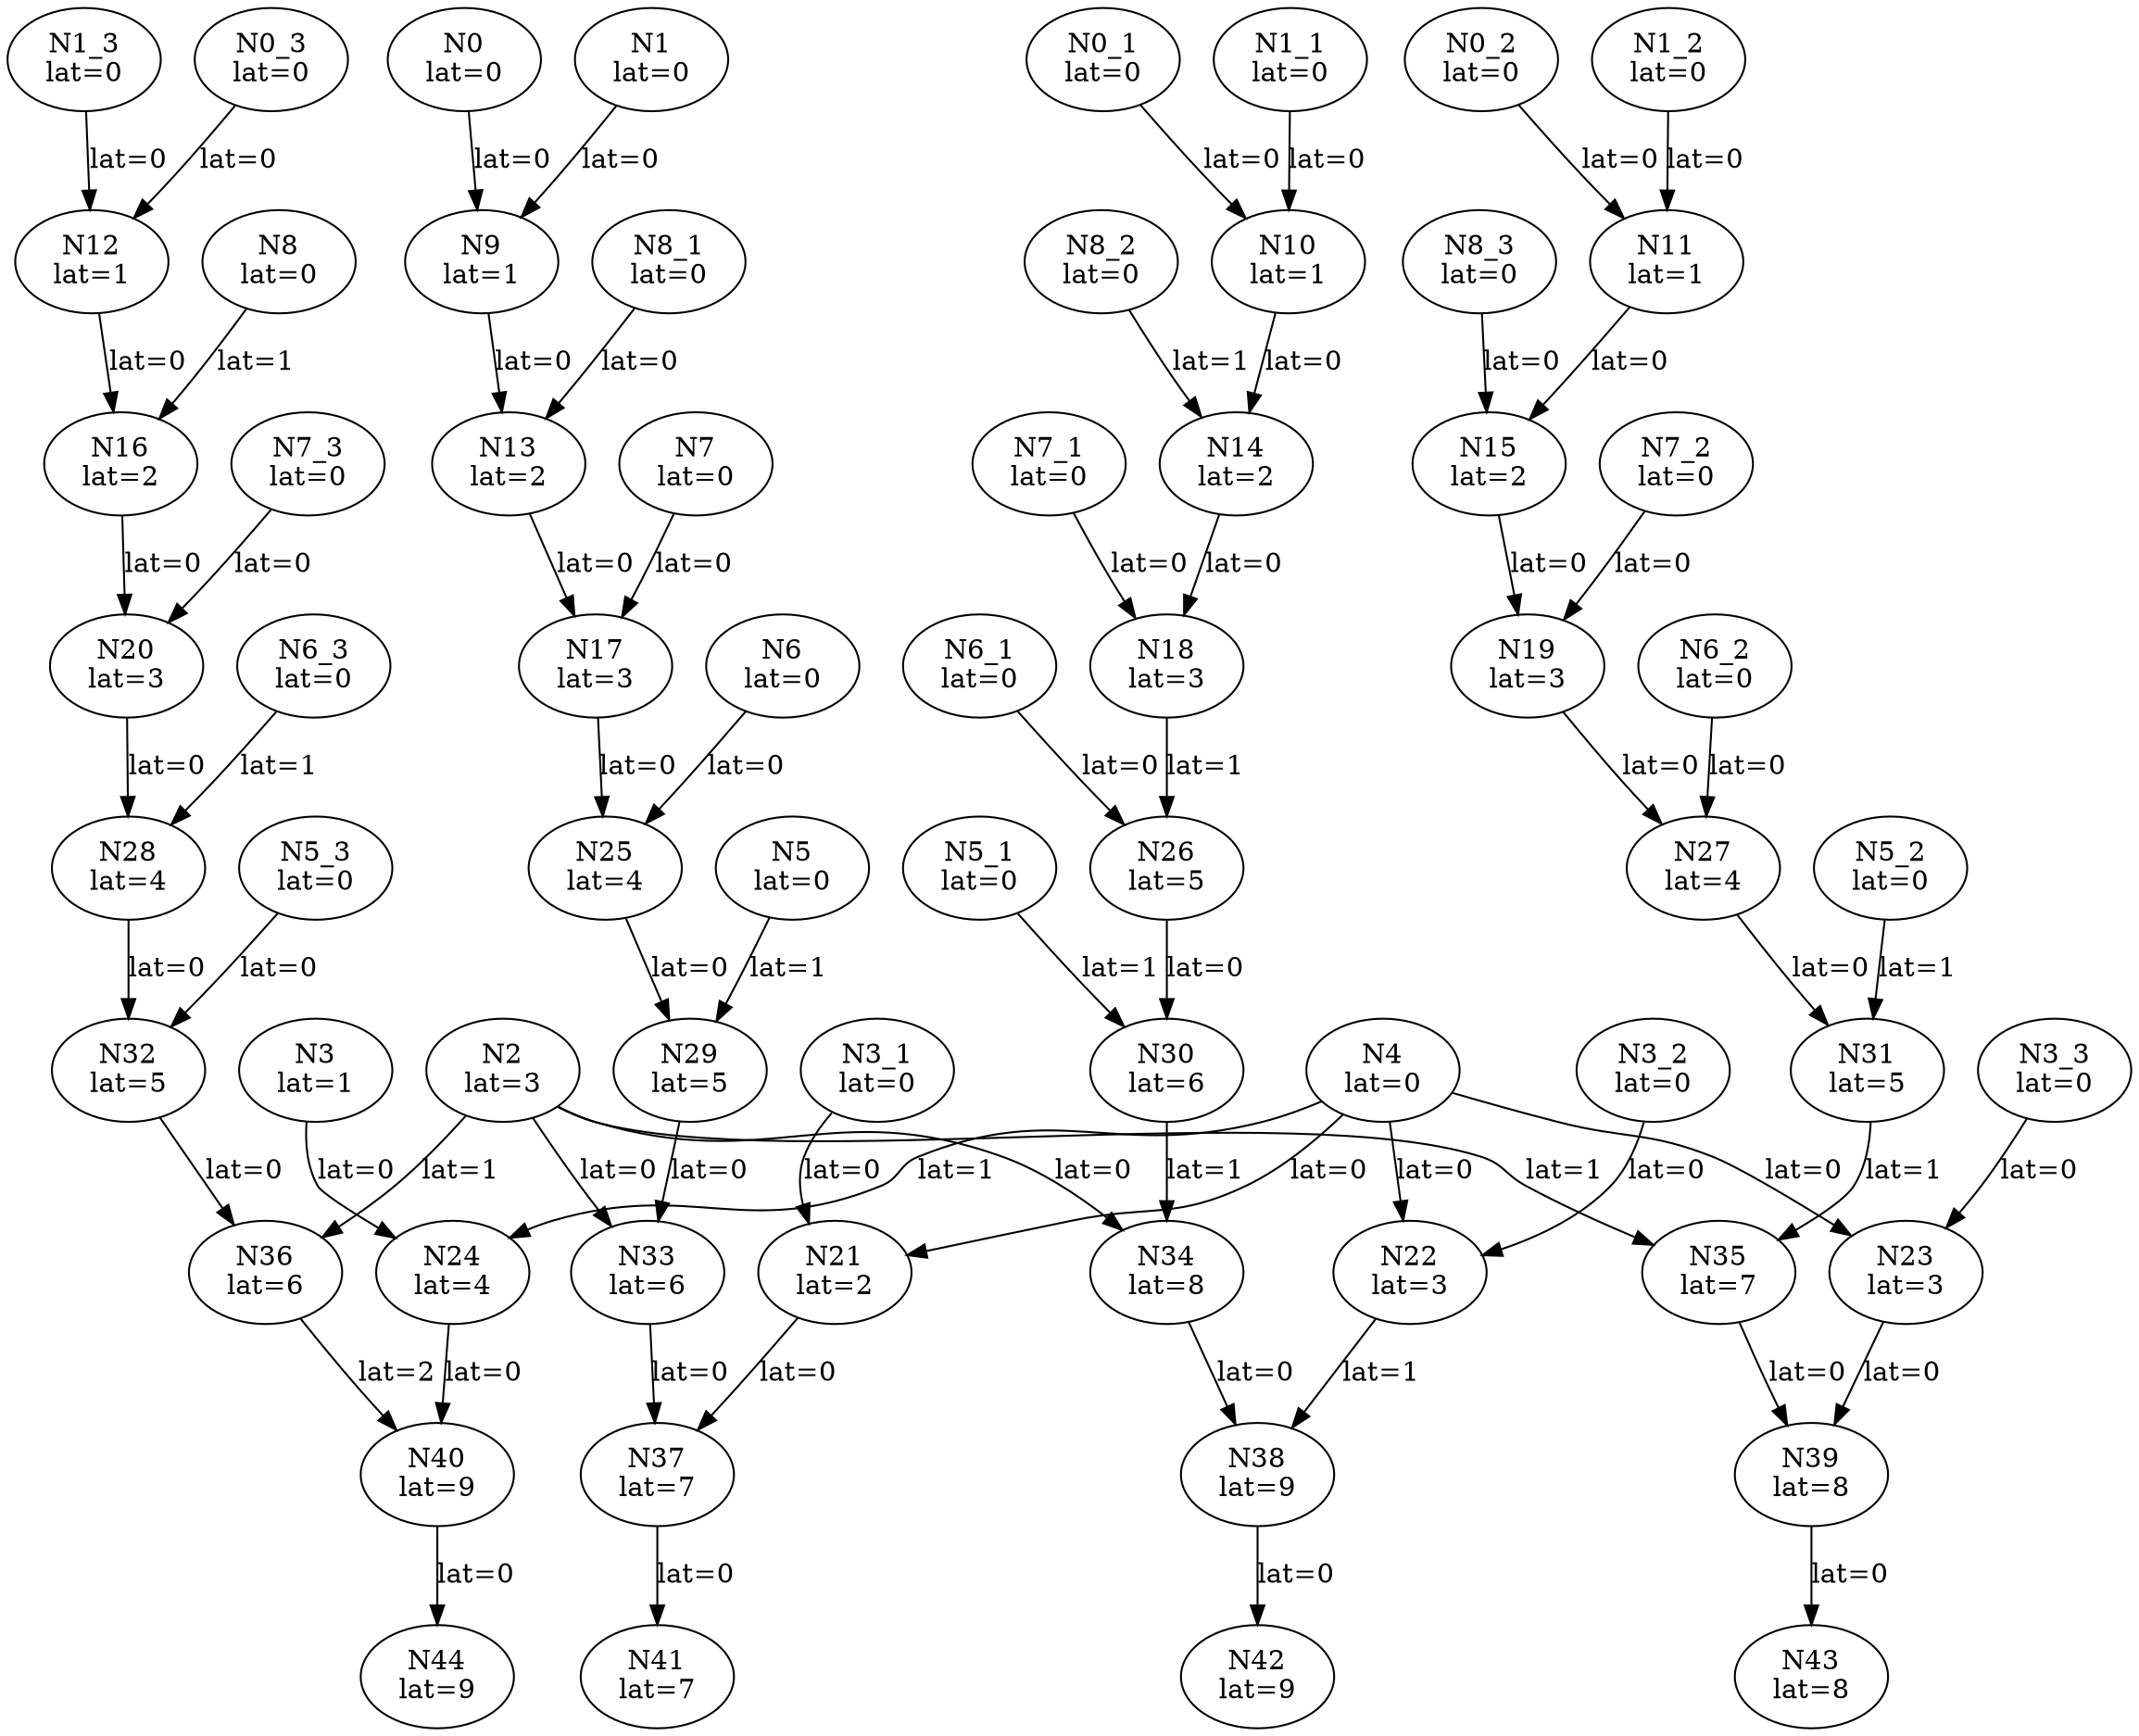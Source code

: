 Digraph G {
"N0"[label = "\N\nlat=0"];
"N0_1"[label = "\N\nlat=0"];
"N0_2"[label = "\N\nlat=0"];
"N0_3"[label = "\N\nlat=0"];
"N1"[label = "\N\nlat=0"];
"N1_1"[label = "\N\nlat=0"];
"N1_2"[label = "\N\nlat=0"];
"N1_3"[label = "\N\nlat=0"];
"N2"[label = "\N\nlat=3"];
"N3"[label = "\N\nlat=1"];
"N3_1"[label = "\N\nlat=0"];
"N3_2"[label = "\N\nlat=0"];
"N3_3"[label = "\N\nlat=0"];
"N4"[label = "\N\nlat=0"];
"N5"[label = "\N\nlat=0"];
"N5_1"[label = "\N\nlat=0"];
"N5_2"[label = "\N\nlat=0"];
"N5_3"[label = "\N\nlat=0"];
"N6"[label = "\N\nlat=0"];
"N6_1"[label = "\N\nlat=0"];
"N6_2"[label = "\N\nlat=0"];
"N6_3"[label = "\N\nlat=0"];
"N7"[label = "\N\nlat=0"];
"N7_1"[label = "\N\nlat=0"];
"N7_2"[label = "\N\nlat=0"];
"N7_3"[label = "\N\nlat=0"];
"N8"[label = "\N\nlat=0"];
"N8_1"[label = "\N\nlat=0"];
"N8_2"[label = "\N\nlat=0"];
"N8_3"[label = "\N\nlat=0"];
"N41"[label = "\N\nlat=7"];
"N37"->"N41"[label = "lat=0"];
"N42"[label = "\N\nlat=9"];
"N38"->"N42"[label = "lat=0"];
"N43"[label = "\N\nlat=8"];
"N39"->"N43"[label = "lat=0"];
"N44"[label = "\N\nlat=9"];
"N40"->"N44"[label = "lat=0"];
"N9"[label = "\N\nlat=1"];
"N0"->"N9"[label = "lat=0"];
"N1"->"N9"[label = "lat=0"];
"N10"[label = "\N\nlat=1"];
"N0_1"->"N10"[label = "lat=0"];
"N1_1"->"N10"[label = "lat=0"];
"N11"[label = "\N\nlat=1"];
"N0_2"->"N11"[label = "lat=0"];
"N1_2"->"N11"[label = "lat=0"];
"N12"[label = "\N\nlat=1"];
"N0_3"->"N12"[label = "lat=0"];
"N1_3"->"N12"[label = "lat=0"];
"N13"[label = "\N\nlat=2"];
"N8_1"->"N13"[label = "lat=0"];
"N9"->"N13"[label = "lat=0"];
"N14"[label = "\N\nlat=2"];
"N8_2"->"N14"[label = "lat=1"];
"N10"->"N14"[label = "lat=0"];
"N15"[label = "\N\nlat=2"];
"N8_3"->"N15"[label = "lat=0"];
"N11"->"N15"[label = "lat=0"];
"N16"[label = "\N\nlat=2"];
"N8"->"N16"[label = "lat=1"];
"N12"->"N16"[label = "lat=0"];
"N17"[label = "\N\nlat=3"];
"N7"->"N17"[label = "lat=0"];
"N13"->"N17"[label = "lat=0"];
"N18"[label = "\N\nlat=3"];
"N7_1"->"N18"[label = "lat=0"];
"N14"->"N18"[label = "lat=0"];
"N19"[label = "\N\nlat=3"];
"N7_2"->"N19"[label = "lat=0"];
"N15"->"N19"[label = "lat=0"];
"N20"[label = "\N\nlat=3"];
"N7_3"->"N20"[label = "lat=0"];
"N16"->"N20"[label = "lat=0"];
"N21"[label = "\N\nlat=2"];
"N3_1"->"N21"[label = "lat=0"];
"N4"->"N21"[label = "lat=0"];
"N22"[label = "\N\nlat=3"];
"N3_2"->"N22"[label = "lat=0"];
"N4"->"N22"[label = "lat=0"];
"N23"[label = "\N\nlat=3"];
"N3_3"->"N23"[label = "lat=0"];
"N4"->"N23"[label = "lat=0"];
"N24"[label = "\N\nlat=4"];
"N3"->"N24"[label = "lat=0"];
"N4"->"N24"[label = "lat=1"];
"N25"[label = "\N\nlat=4"];
"N6"->"N25"[label = "lat=0"];
"N17"->"N25"[label = "lat=0"];
"N26"[label = "\N\nlat=5"];
"N6_1"->"N26"[label = "lat=0"];
"N18"->"N26"[label = "lat=1"];
"N27"[label = "\N\nlat=4"];
"N6_2"->"N27"[label = "lat=0"];
"N19"->"N27"[label = "lat=0"];
"N28"[label = "\N\nlat=4"];
"N6_3"->"N28"[label = "lat=1"];
"N20"->"N28"[label = "lat=0"];
"N29"[label = "\N\nlat=5"];
"N5"->"N29"[label = "lat=1"];
"N25"->"N29"[label = "lat=0"];
"N30"[label = "\N\nlat=6"];
"N5_1"->"N30"[label = "lat=1"];
"N26"->"N30"[label = "lat=0"];
"N31"[label = "\N\nlat=5"];
"N5_2"->"N31"[label = "lat=1"];
"N27"->"N31"[label = "lat=0"];
"N32"[label = "\N\nlat=5"];
"N5_3"->"N32"[label = "lat=0"];
"N28"->"N32"[label = "lat=0"];
"N40"[label = "\N\nlat=9"];
"N24"->"N40"[label = "lat=0"];
"N36"->"N40"[label = "lat=2"];
"N39"[label = "\N\nlat=8"];
"N23"->"N39"[label = "lat=0"];
"N35"->"N39"[label = "lat=0"];
"N38"[label = "\N\nlat=9"];
"N22"->"N38"[label = "lat=1"];
"N34"->"N38"[label = "lat=0"];
"N37"[label = "\N\nlat=7"];
"N21"->"N37"[label = "lat=0"];
"N33"->"N37"[label = "lat=0"];
"N36"[label = "\N\nlat=6"];
"N2"->"N36"[label = "lat=1"];
"N32"->"N36"[label = "lat=0"];
"N35"[label = "\N\nlat=7"];
"N2"->"N35"[label = "lat=1"];
"N31"->"N35"[label = "lat=1"];
"N34"[label = "\N\nlat=8"];
"N2"->"N34"[label = "lat=0"];
"N30"->"N34"[label = "lat=1"];
"N33"[label = "\N\nlat=6"];
"N2"->"N33"[label = "lat=0"];
"N29"->"N33"[label = "lat=0"];
}
